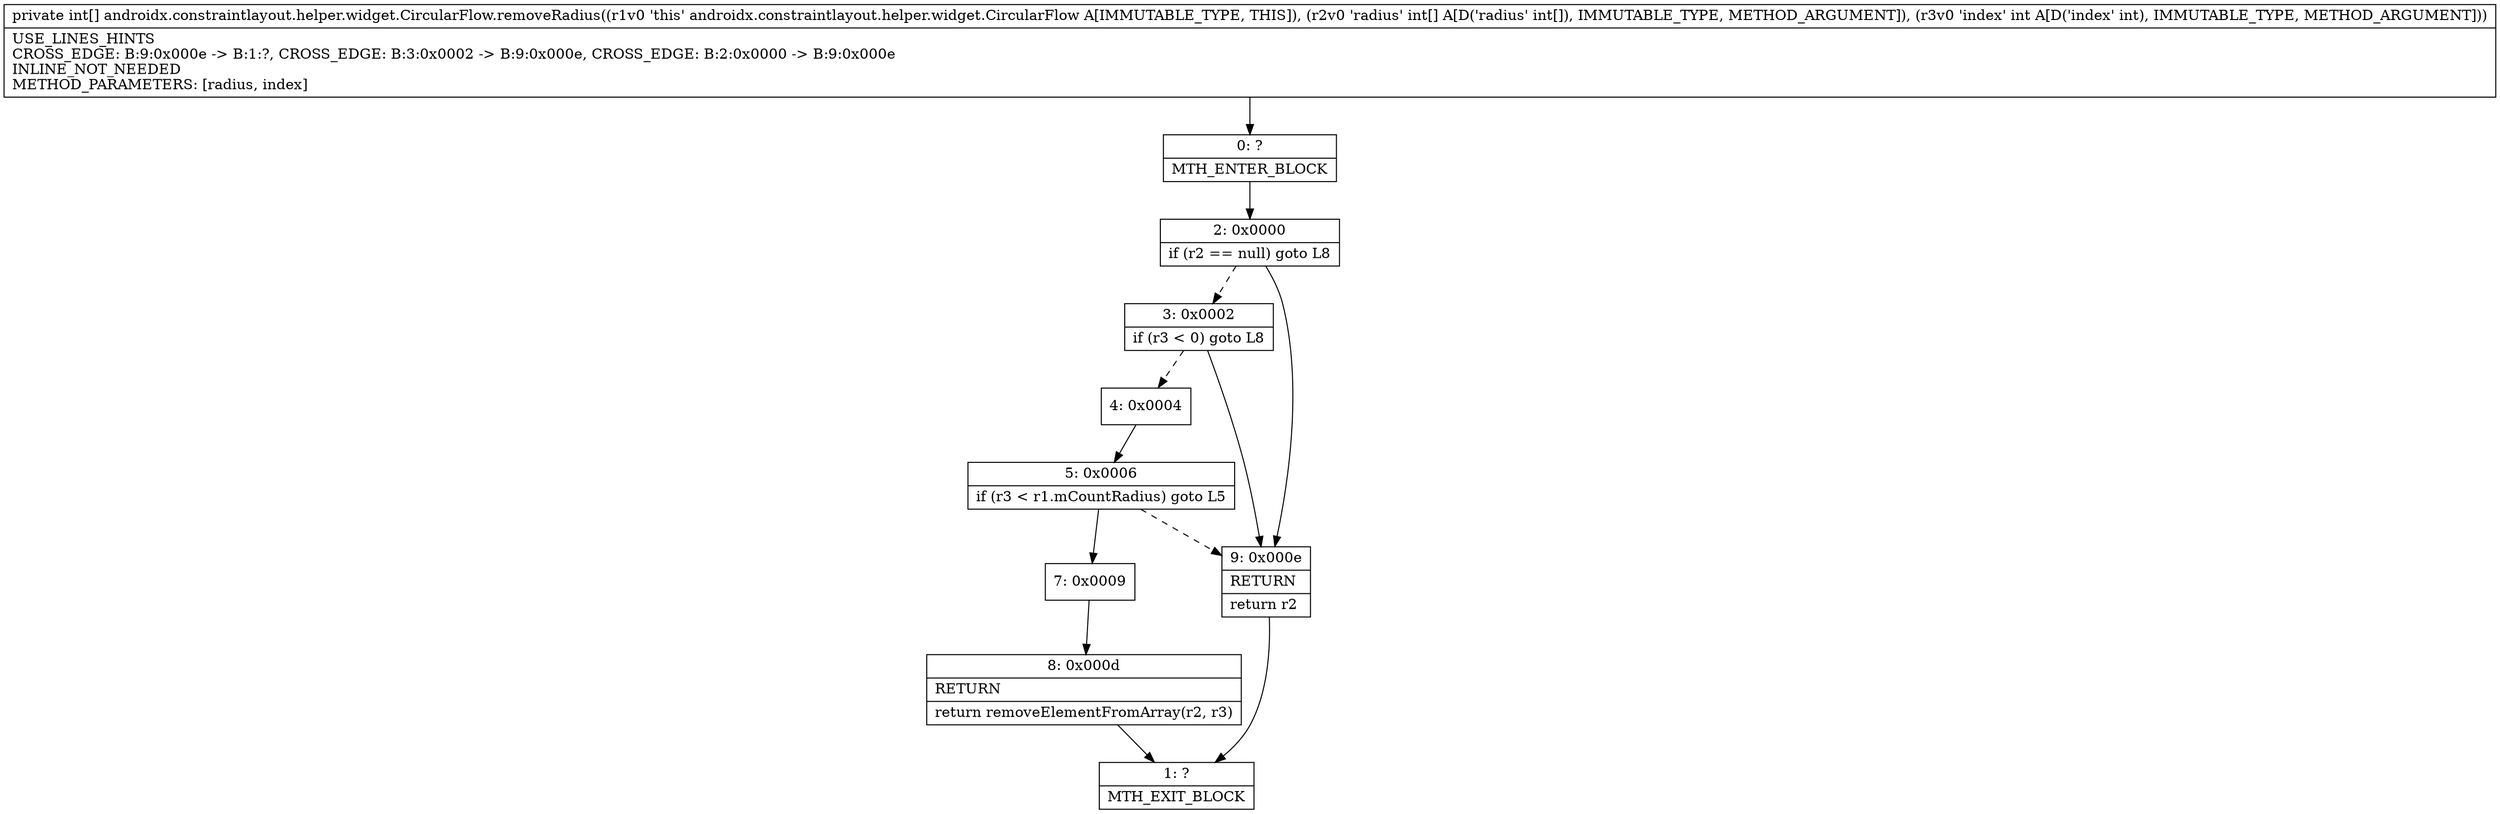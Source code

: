 digraph "CFG forandroidx.constraintlayout.helper.widget.CircularFlow.removeRadius([II)[I" {
Node_0 [shape=record,label="{0\:\ ?|MTH_ENTER_BLOCK\l}"];
Node_2 [shape=record,label="{2\:\ 0x0000|if (r2 == null) goto L8\l}"];
Node_3 [shape=record,label="{3\:\ 0x0002|if (r3 \< 0) goto L8\l}"];
Node_4 [shape=record,label="{4\:\ 0x0004}"];
Node_5 [shape=record,label="{5\:\ 0x0006|if (r3 \< r1.mCountRadius) goto L5\l}"];
Node_7 [shape=record,label="{7\:\ 0x0009}"];
Node_8 [shape=record,label="{8\:\ 0x000d|RETURN\l|return removeElementFromArray(r2, r3)\l}"];
Node_1 [shape=record,label="{1\:\ ?|MTH_EXIT_BLOCK\l}"];
Node_9 [shape=record,label="{9\:\ 0x000e|RETURN\l|return r2\l}"];
MethodNode[shape=record,label="{private int[] androidx.constraintlayout.helper.widget.CircularFlow.removeRadius((r1v0 'this' androidx.constraintlayout.helper.widget.CircularFlow A[IMMUTABLE_TYPE, THIS]), (r2v0 'radius' int[] A[D('radius' int[]), IMMUTABLE_TYPE, METHOD_ARGUMENT]), (r3v0 'index' int A[D('index' int), IMMUTABLE_TYPE, METHOD_ARGUMENT]))  | USE_LINES_HINTS\lCROSS_EDGE: B:9:0x000e \-\> B:1:?, CROSS_EDGE: B:3:0x0002 \-\> B:9:0x000e, CROSS_EDGE: B:2:0x0000 \-\> B:9:0x000e\lINLINE_NOT_NEEDED\lMETHOD_PARAMETERS: [radius, index]\l}"];
MethodNode -> Node_0;Node_0 -> Node_2;
Node_2 -> Node_3[style=dashed];
Node_2 -> Node_9;
Node_3 -> Node_4[style=dashed];
Node_3 -> Node_9;
Node_4 -> Node_5;
Node_5 -> Node_7;
Node_5 -> Node_9[style=dashed];
Node_7 -> Node_8;
Node_8 -> Node_1;
Node_9 -> Node_1;
}

